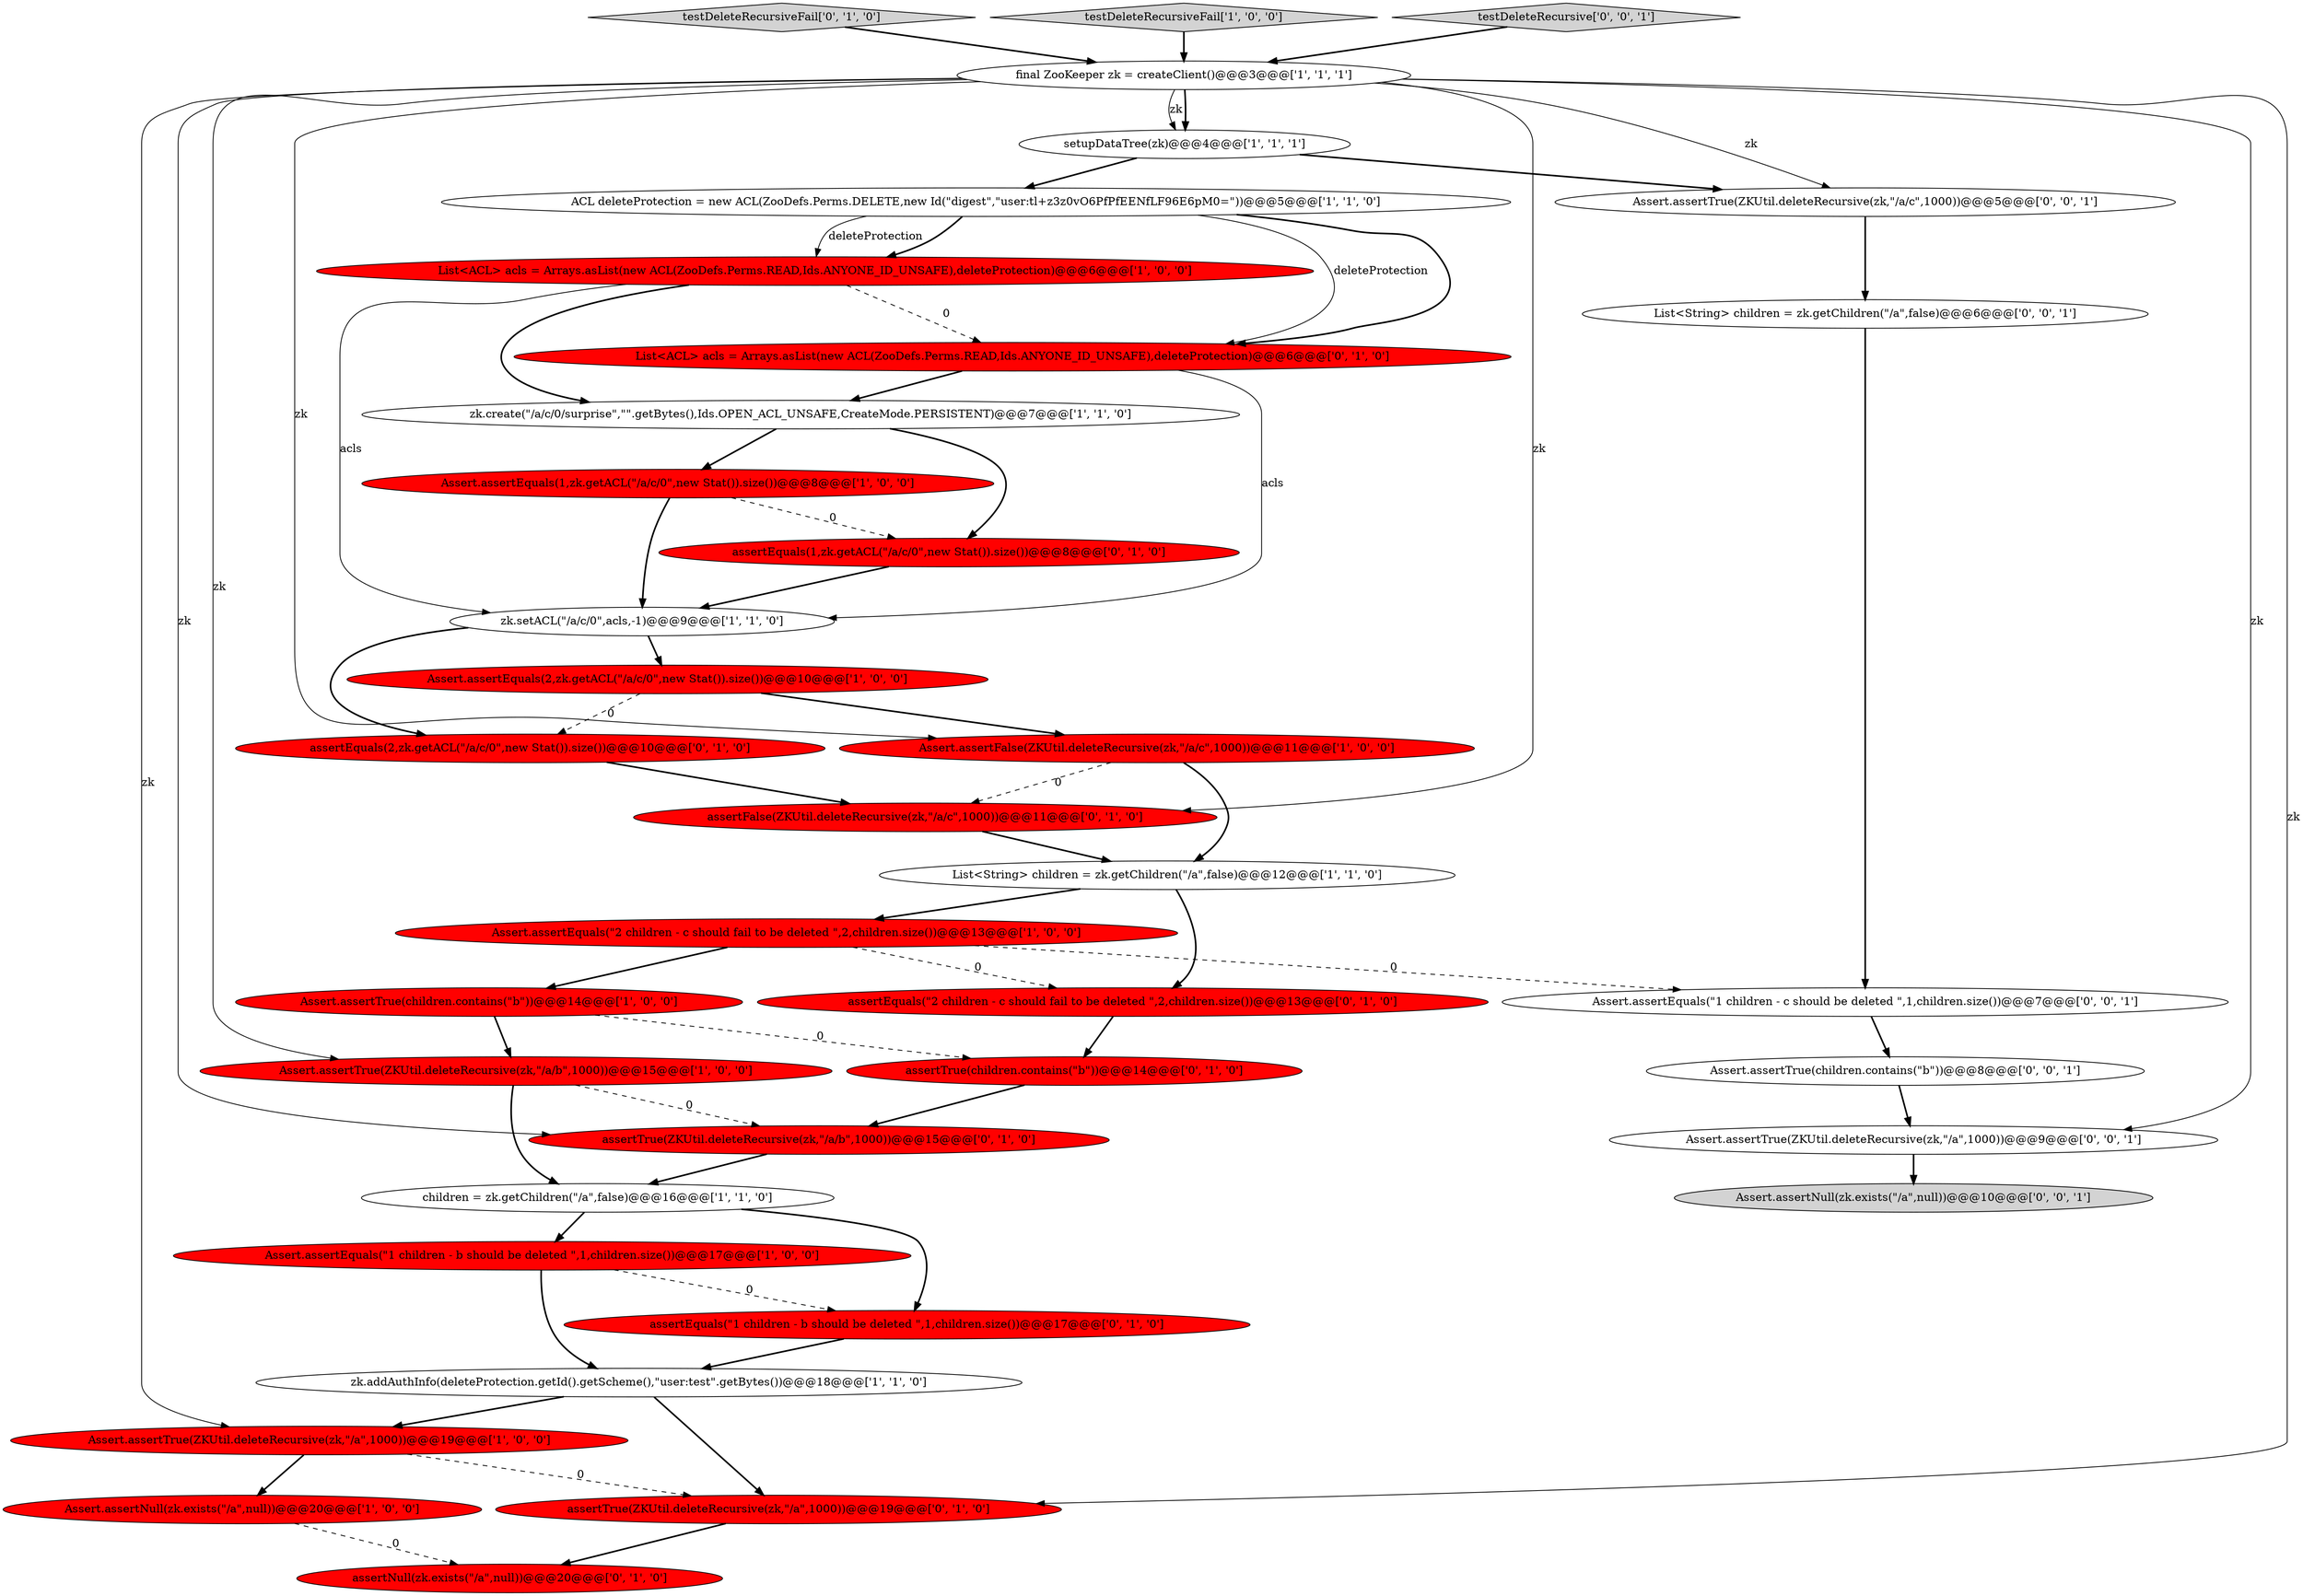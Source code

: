 digraph {
28 [style = filled, label = "assertTrue(children.contains(\"b\"))@@@14@@@['0', '1', '0']", fillcolor = red, shape = ellipse image = "AAA1AAABBB2BBB"];
32 [style = filled, label = "Assert.assertEquals(\"1 children - c should be deleted \",1,children.size())@@@7@@@['0', '0', '1']", fillcolor = white, shape = ellipse image = "AAA0AAABBB3BBB"];
5 [style = filled, label = "List<String> children = zk.getChildren(\"/a\",false)@@@12@@@['1', '1', '0']", fillcolor = white, shape = ellipse image = "AAA0AAABBB1BBB"];
27 [style = filled, label = "testDeleteRecursiveFail['0', '1', '0']", fillcolor = lightgray, shape = diamond image = "AAA0AAABBB2BBB"];
34 [style = filled, label = "List<String> children = zk.getChildren(\"/a\",false)@@@6@@@['0', '0', '1']", fillcolor = white, shape = ellipse image = "AAA0AAABBB3BBB"];
4 [style = filled, label = "zk.create(\"/a/c/0/surprise\",\"\".getBytes(),Ids.OPEN_ACL_UNSAFE,CreateMode.PERSISTENT)@@@7@@@['1', '1', '0']", fillcolor = white, shape = ellipse image = "AAA0AAABBB1BBB"];
25 [style = filled, label = "assertEquals(2,zk.getACL(\"/a/c/0\",new Stat()).size())@@@10@@@['0', '1', '0']", fillcolor = red, shape = ellipse image = "AAA1AAABBB2BBB"];
22 [style = filled, label = "assertEquals(1,zk.getACL(\"/a/c/0\",new Stat()).size())@@@8@@@['0', '1', '0']", fillcolor = red, shape = ellipse image = "AAA1AAABBB2BBB"];
33 [style = filled, label = "Assert.assertTrue(ZKUtil.deleteRecursive(zk,\"/a\",1000))@@@9@@@['0', '0', '1']", fillcolor = white, shape = ellipse image = "AAA0AAABBB3BBB"];
10 [style = filled, label = "children = zk.getChildren(\"/a\",false)@@@16@@@['1', '1', '0']", fillcolor = white, shape = ellipse image = "AAA0AAABBB1BBB"];
8 [style = filled, label = "ACL deleteProtection = new ACL(ZooDefs.Perms.DELETE,new Id(\"digest\",\"user:tl+z3z0vO6PfPfEENfLF96E6pM0=\"))@@@5@@@['1', '1', '0']", fillcolor = white, shape = ellipse image = "AAA0AAABBB1BBB"];
17 [style = filled, label = "List<ACL> acls = Arrays.asList(new ACL(ZooDefs.Perms.READ,Ids.ANYONE_ID_UNSAFE),deleteProtection)@@@6@@@['1', '0', '0']", fillcolor = red, shape = ellipse image = "AAA1AAABBB1BBB"];
18 [style = filled, label = "Assert.assertTrue(ZKUtil.deleteRecursive(zk,\"/a\",1000))@@@19@@@['1', '0', '0']", fillcolor = red, shape = ellipse image = "AAA1AAABBB1BBB"];
1 [style = filled, label = "Assert.assertTrue(ZKUtil.deleteRecursive(zk,\"/a/b\",1000))@@@15@@@['1', '0', '0']", fillcolor = red, shape = ellipse image = "AAA1AAABBB1BBB"];
16 [style = filled, label = "final ZooKeeper zk = createClient()@@@3@@@['1', '1', '1']", fillcolor = white, shape = ellipse image = "AAA0AAABBB1BBB"];
14 [style = filled, label = "zk.setACL(\"/a/c/0\",acls,-1)@@@9@@@['1', '1', '0']", fillcolor = white, shape = ellipse image = "AAA0AAABBB1BBB"];
3 [style = filled, label = "Assert.assertFalse(ZKUtil.deleteRecursive(zk,\"/a/c\",1000))@@@11@@@['1', '0', '0']", fillcolor = red, shape = ellipse image = "AAA1AAABBB1BBB"];
7 [style = filled, label = "zk.addAuthInfo(deleteProtection.getId().getScheme(),\"user:test\".getBytes())@@@18@@@['1', '1', '0']", fillcolor = white, shape = ellipse image = "AAA0AAABBB1BBB"];
20 [style = filled, label = "assertTrue(ZKUtil.deleteRecursive(zk,\"/a\",1000))@@@19@@@['0', '1', '0']", fillcolor = red, shape = ellipse image = "AAA1AAABBB2BBB"];
0 [style = filled, label = "setupDataTree(zk)@@@4@@@['1', '1', '1']", fillcolor = white, shape = ellipse image = "AAA0AAABBB1BBB"];
24 [style = filled, label = "assertEquals(\"2 children - c should fail to be deleted \",2,children.size())@@@13@@@['0', '1', '0']", fillcolor = red, shape = ellipse image = "AAA1AAABBB2BBB"];
13 [style = filled, label = "Assert.assertEquals(2,zk.getACL(\"/a/c/0\",new Stat()).size())@@@10@@@['1', '0', '0']", fillcolor = red, shape = ellipse image = "AAA1AAABBB1BBB"];
15 [style = filled, label = "Assert.assertEquals(\"1 children - b should be deleted \",1,children.size())@@@17@@@['1', '0', '0']", fillcolor = red, shape = ellipse image = "AAA1AAABBB1BBB"];
29 [style = filled, label = "assertEquals(\"1 children - b should be deleted \",1,children.size())@@@17@@@['0', '1', '0']", fillcolor = red, shape = ellipse image = "AAA1AAABBB2BBB"];
12 [style = filled, label = "testDeleteRecursiveFail['1', '0', '0']", fillcolor = lightgray, shape = diamond image = "AAA0AAABBB1BBB"];
6 [style = filled, label = "Assert.assertEquals(\"2 children - c should fail to be deleted \",2,children.size())@@@13@@@['1', '0', '0']", fillcolor = red, shape = ellipse image = "AAA1AAABBB1BBB"];
23 [style = filled, label = "List<ACL> acls = Arrays.asList(new ACL(ZooDefs.Perms.READ,Ids.ANYONE_ID_UNSAFE),deleteProtection)@@@6@@@['0', '1', '0']", fillcolor = red, shape = ellipse image = "AAA1AAABBB2BBB"];
30 [style = filled, label = "testDeleteRecursive['0', '0', '1']", fillcolor = lightgray, shape = diamond image = "AAA0AAABBB3BBB"];
31 [style = filled, label = "Assert.assertNull(zk.exists(\"/a\",null))@@@10@@@['0', '0', '1']", fillcolor = lightgray, shape = ellipse image = "AAA0AAABBB3BBB"];
11 [style = filled, label = "Assert.assertEquals(1,zk.getACL(\"/a/c/0\",new Stat()).size())@@@8@@@['1', '0', '0']", fillcolor = red, shape = ellipse image = "AAA1AAABBB1BBB"];
9 [style = filled, label = "Assert.assertNull(zk.exists(\"/a\",null))@@@20@@@['1', '0', '0']", fillcolor = red, shape = ellipse image = "AAA1AAABBB1BBB"];
26 [style = filled, label = "assertFalse(ZKUtil.deleteRecursive(zk,\"/a/c\",1000))@@@11@@@['0', '1', '0']", fillcolor = red, shape = ellipse image = "AAA1AAABBB2BBB"];
2 [style = filled, label = "Assert.assertTrue(children.contains(\"b\"))@@@14@@@['1', '0', '0']", fillcolor = red, shape = ellipse image = "AAA1AAABBB1BBB"];
21 [style = filled, label = "assertNull(zk.exists(\"/a\",null))@@@20@@@['0', '1', '0']", fillcolor = red, shape = ellipse image = "AAA1AAABBB2BBB"];
19 [style = filled, label = "assertTrue(ZKUtil.deleteRecursive(zk,\"/a/b\",1000))@@@15@@@['0', '1', '0']", fillcolor = red, shape = ellipse image = "AAA1AAABBB2BBB"];
36 [style = filled, label = "Assert.assertTrue(children.contains(\"b\"))@@@8@@@['0', '0', '1']", fillcolor = white, shape = ellipse image = "AAA0AAABBB3BBB"];
35 [style = filled, label = "Assert.assertTrue(ZKUtil.deleteRecursive(zk,\"/a/c\",1000))@@@5@@@['0', '0', '1']", fillcolor = white, shape = ellipse image = "AAA0AAABBB3BBB"];
16->26 [style = solid, label="zk"];
16->1 [style = solid, label="zk"];
23->14 [style = solid, label="acls"];
24->28 [style = bold, label=""];
16->0 [style = bold, label=""];
14->25 [style = bold, label=""];
10->15 [style = bold, label=""];
15->7 [style = bold, label=""];
8->23 [style = bold, label=""];
3->26 [style = dashed, label="0"];
11->14 [style = bold, label=""];
16->0 [style = solid, label="zk"];
26->5 [style = bold, label=""];
16->35 [style = solid, label="zk"];
2->1 [style = bold, label=""];
6->32 [style = dashed, label="0"];
1->19 [style = dashed, label="0"];
11->22 [style = dashed, label="0"];
23->4 [style = bold, label=""];
16->18 [style = solid, label="zk"];
19->10 [style = bold, label=""];
15->29 [style = dashed, label="0"];
12->16 [style = bold, label=""];
7->20 [style = bold, label=""];
13->25 [style = dashed, label="0"];
27->16 [style = bold, label=""];
36->33 [style = bold, label=""];
16->19 [style = solid, label="zk"];
6->2 [style = bold, label=""];
20->21 [style = bold, label=""];
8->17 [style = bold, label=""];
16->33 [style = solid, label="zk"];
8->17 [style = solid, label="deleteProtection"];
3->5 [style = bold, label=""];
5->6 [style = bold, label=""];
13->3 [style = bold, label=""];
10->29 [style = bold, label=""];
9->21 [style = dashed, label="0"];
6->24 [style = dashed, label="0"];
5->24 [style = bold, label=""];
18->20 [style = dashed, label="0"];
25->26 [style = bold, label=""];
2->28 [style = dashed, label="0"];
0->8 [style = bold, label=""];
18->9 [style = bold, label=""];
28->19 [style = bold, label=""];
7->18 [style = bold, label=""];
0->35 [style = bold, label=""];
29->7 [style = bold, label=""];
32->36 [style = bold, label=""];
8->23 [style = solid, label="deleteProtection"];
17->14 [style = solid, label="acls"];
34->32 [style = bold, label=""];
33->31 [style = bold, label=""];
17->23 [style = dashed, label="0"];
14->13 [style = bold, label=""];
16->20 [style = solid, label="zk"];
22->14 [style = bold, label=""];
4->11 [style = bold, label=""];
35->34 [style = bold, label=""];
1->10 [style = bold, label=""];
30->16 [style = bold, label=""];
4->22 [style = bold, label=""];
16->3 [style = solid, label="zk"];
17->4 [style = bold, label=""];
}
